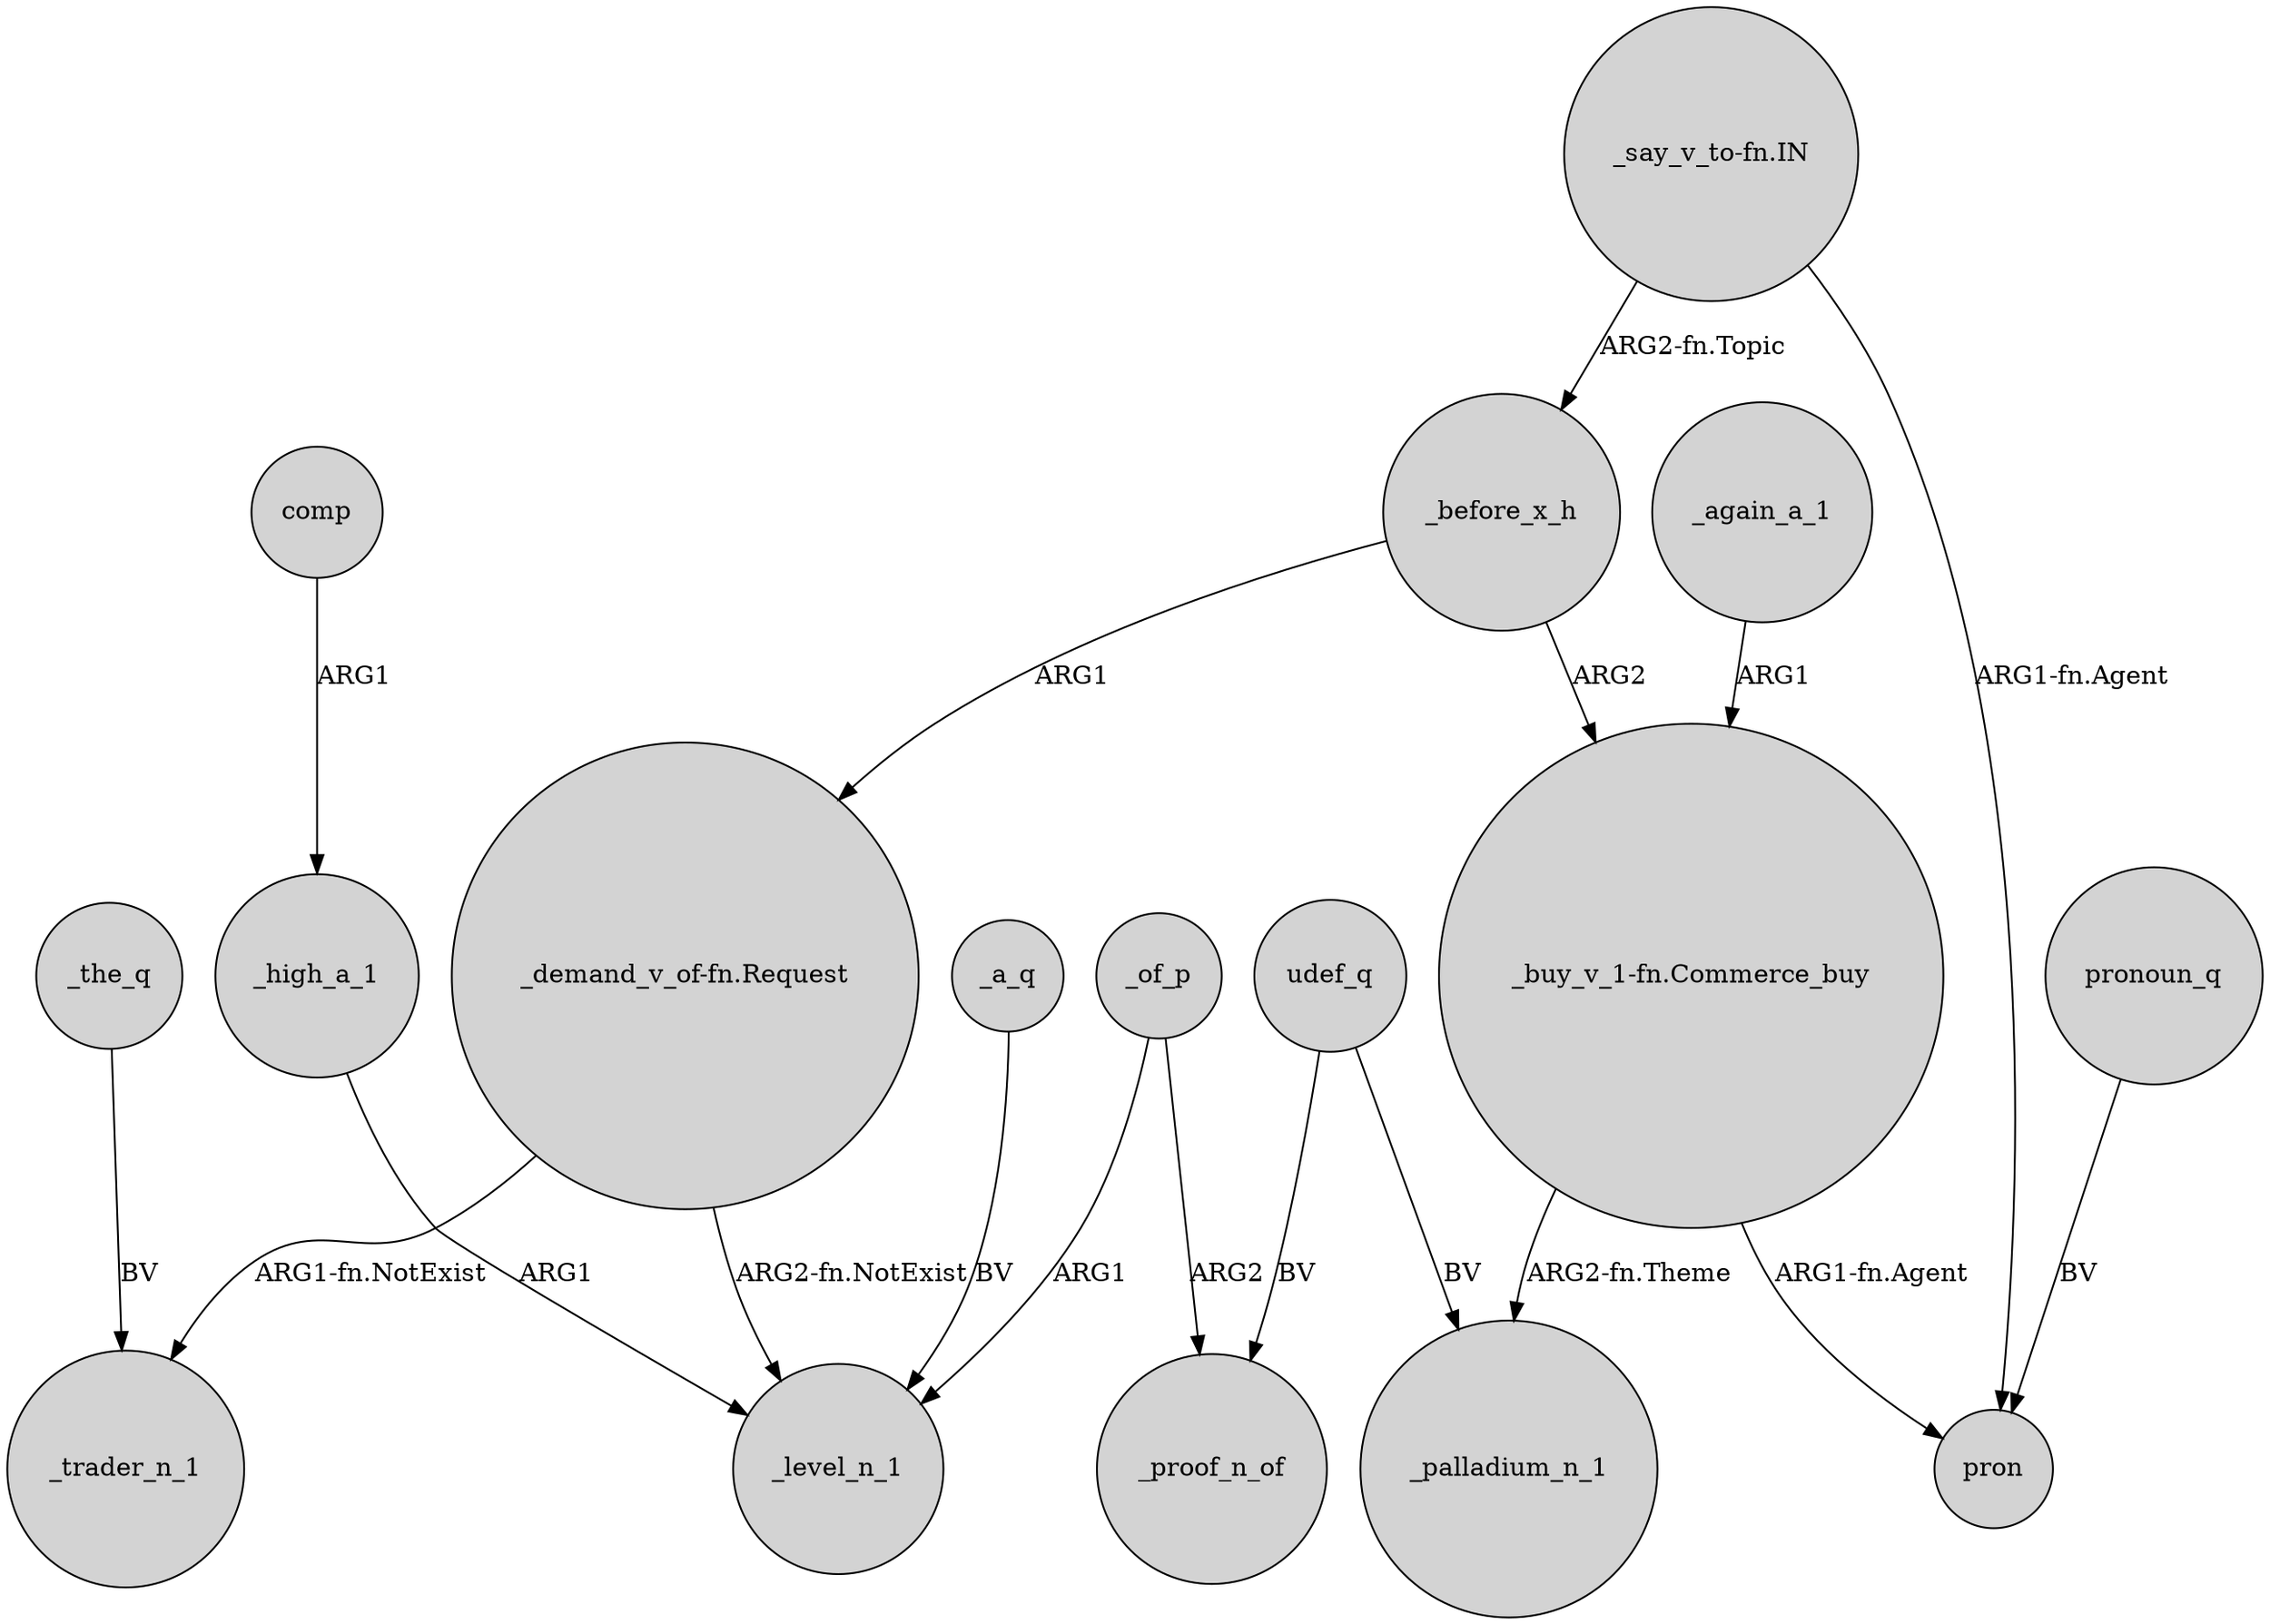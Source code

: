 digraph {
	node [shape=circle style=filled]
	"_demand_v_of-fn.Request" -> _trader_n_1 [label="ARG1-fn.NotExist"]
	_the_q -> _trader_n_1 [label=BV]
	_again_a_1 -> "_buy_v_1-fn.Commerce_buy" [label=ARG1]
	comp -> _high_a_1 [label=ARG1]
	"_demand_v_of-fn.Request" -> _level_n_1 [label="ARG2-fn.NotExist"]
	_before_x_h -> "_buy_v_1-fn.Commerce_buy" [label=ARG2]
	_high_a_1 -> _level_n_1 [label=ARG1]
	_before_x_h -> "_demand_v_of-fn.Request" [label=ARG1]
	"_buy_v_1-fn.Commerce_buy" -> _palladium_n_1 [label="ARG2-fn.Theme"]
	_of_p -> _level_n_1 [label=ARG1]
	udef_q -> _proof_n_of [label=BV]
	"_buy_v_1-fn.Commerce_buy" -> pron [label="ARG1-fn.Agent"]
	_a_q -> _level_n_1 [label=BV]
	udef_q -> _palladium_n_1 [label=BV]
	_of_p -> _proof_n_of [label=ARG2]
	"_say_v_to-fn.IN" -> _before_x_h [label="ARG2-fn.Topic"]
	"_say_v_to-fn.IN" -> pron [label="ARG1-fn.Agent"]
	pronoun_q -> pron [label=BV]
}
